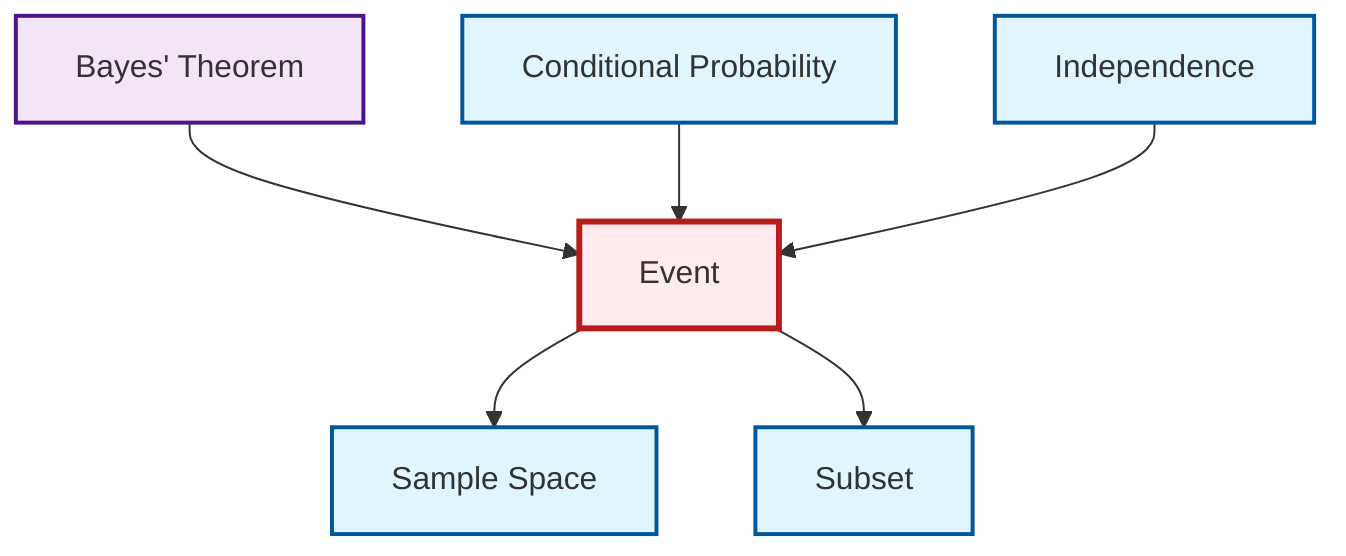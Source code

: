 graph TD
    classDef definition fill:#e1f5fe,stroke:#01579b,stroke-width:2px
    classDef theorem fill:#f3e5f5,stroke:#4a148c,stroke-width:2px
    classDef axiom fill:#fff3e0,stroke:#e65100,stroke-width:2px
    classDef example fill:#e8f5e9,stroke:#1b5e20,stroke-width:2px
    classDef current fill:#ffebee,stroke:#b71c1c,stroke-width:3px
    thm-bayes["Bayes' Theorem"]:::theorem
    def-sample-space["Sample Space"]:::definition
    def-conditional-probability["Conditional Probability"]:::definition
    def-subset["Subset"]:::definition
    def-independence["Independence"]:::definition
    def-event["Event"]:::definition
    thm-bayes --> def-event
    def-event --> def-sample-space
    def-conditional-probability --> def-event
    def-independence --> def-event
    def-event --> def-subset
    class def-event current